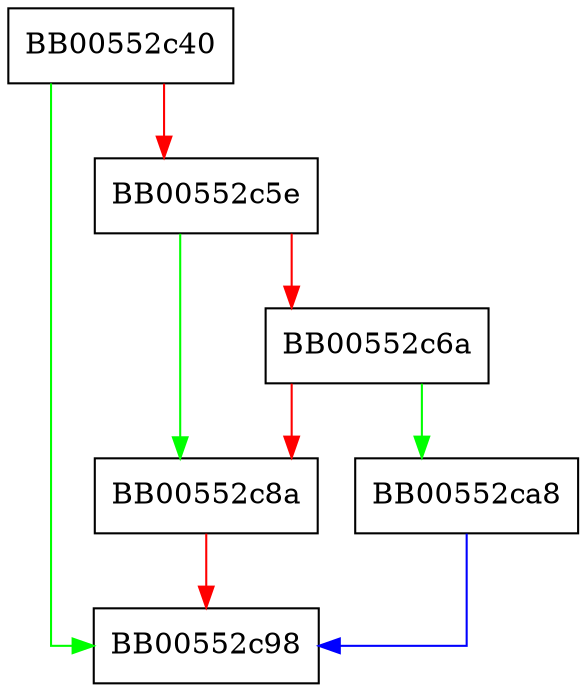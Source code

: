 digraph OSSL_CMP_ITAV_new_caCerts {
  node [shape="box"];
  graph [splines=ortho];
  BB00552c40 -> BB00552c98 [color="green"];
  BB00552c40 -> BB00552c5e [color="red"];
  BB00552c5e -> BB00552c8a [color="green"];
  BB00552c5e -> BB00552c6a [color="red"];
  BB00552c6a -> BB00552ca8 [color="green"];
  BB00552c6a -> BB00552c8a [color="red"];
  BB00552c8a -> BB00552c98 [color="red"];
  BB00552ca8 -> BB00552c98 [color="blue"];
}